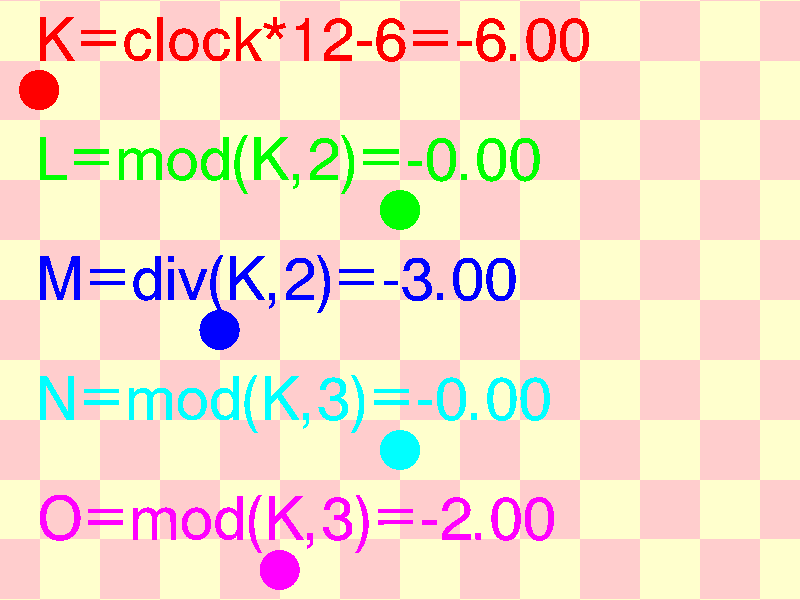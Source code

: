 // Persistence Of Vision raytracer version 3.0 sample file.
// Demonstrates various new float math functions.
// Animate this scene with clock values +ki0.0 to +kf1.0

#version 3.0
global_settings { assumed_gamma 2.2 }

#declare K = clock*12-6
#declare L = mod(K,2)
#declare M = div(K,2)
#declare N = mod(K,3)
#declare Oh = div(K,3)

#include "colors.inc"

#declare Rad=1/3
#declare TFudge=<-6,0,0.2>
#declare Font="cyrvetic.ttf"

camera {
   location  <0, 0, -120>
   direction <0, 0,  12>
   look_at   <0, 0,   0>
}

light_source { <5000, 10000, -20000> color White}
plane { z, Rad pigment {checker color rgb <1,.8,.8> color rgb <1,1,.8>} }

union{
 text{ttf Font concat("K=clock*12-6=",str(K,0,2)),0.1,0 translate TFudge}
 sphere {<K,-0.5,0>,Rad}
 pigment{Red} translate 4*y
}

union{
 text{ttf Font concat("L=mod(K,2)=",str(L,0,2)),0.1,0 translate TFudge}
 sphere {<L,-0.5,0>,Rad}
 pigment{Green} translate 2*y
}

union{
 text{ttf Font concat("M=div(K,2)=",str(M,0,2)),0.1,0 translate TFudge}
 sphere {<M,-0.5,0>,Rad}
 pigment{Blue} translate 0*y
}

union{
 text{ttf Font concat("N=mod(K,3)=",str(N,0,2)),0.1,0 translate TFudge}
 sphere {<N,-0.5,0>,Rad}
 pigment{Cyan} translate -2*y
}

union{
 text{ttf Font concat("O=mod(K,3)=",str(Oh,0,2)),0.1,0 translate TFudge}
 sphere {<Oh,-0.5,0>,Rad}
 pigment{Magenta} translate -4*y
}
